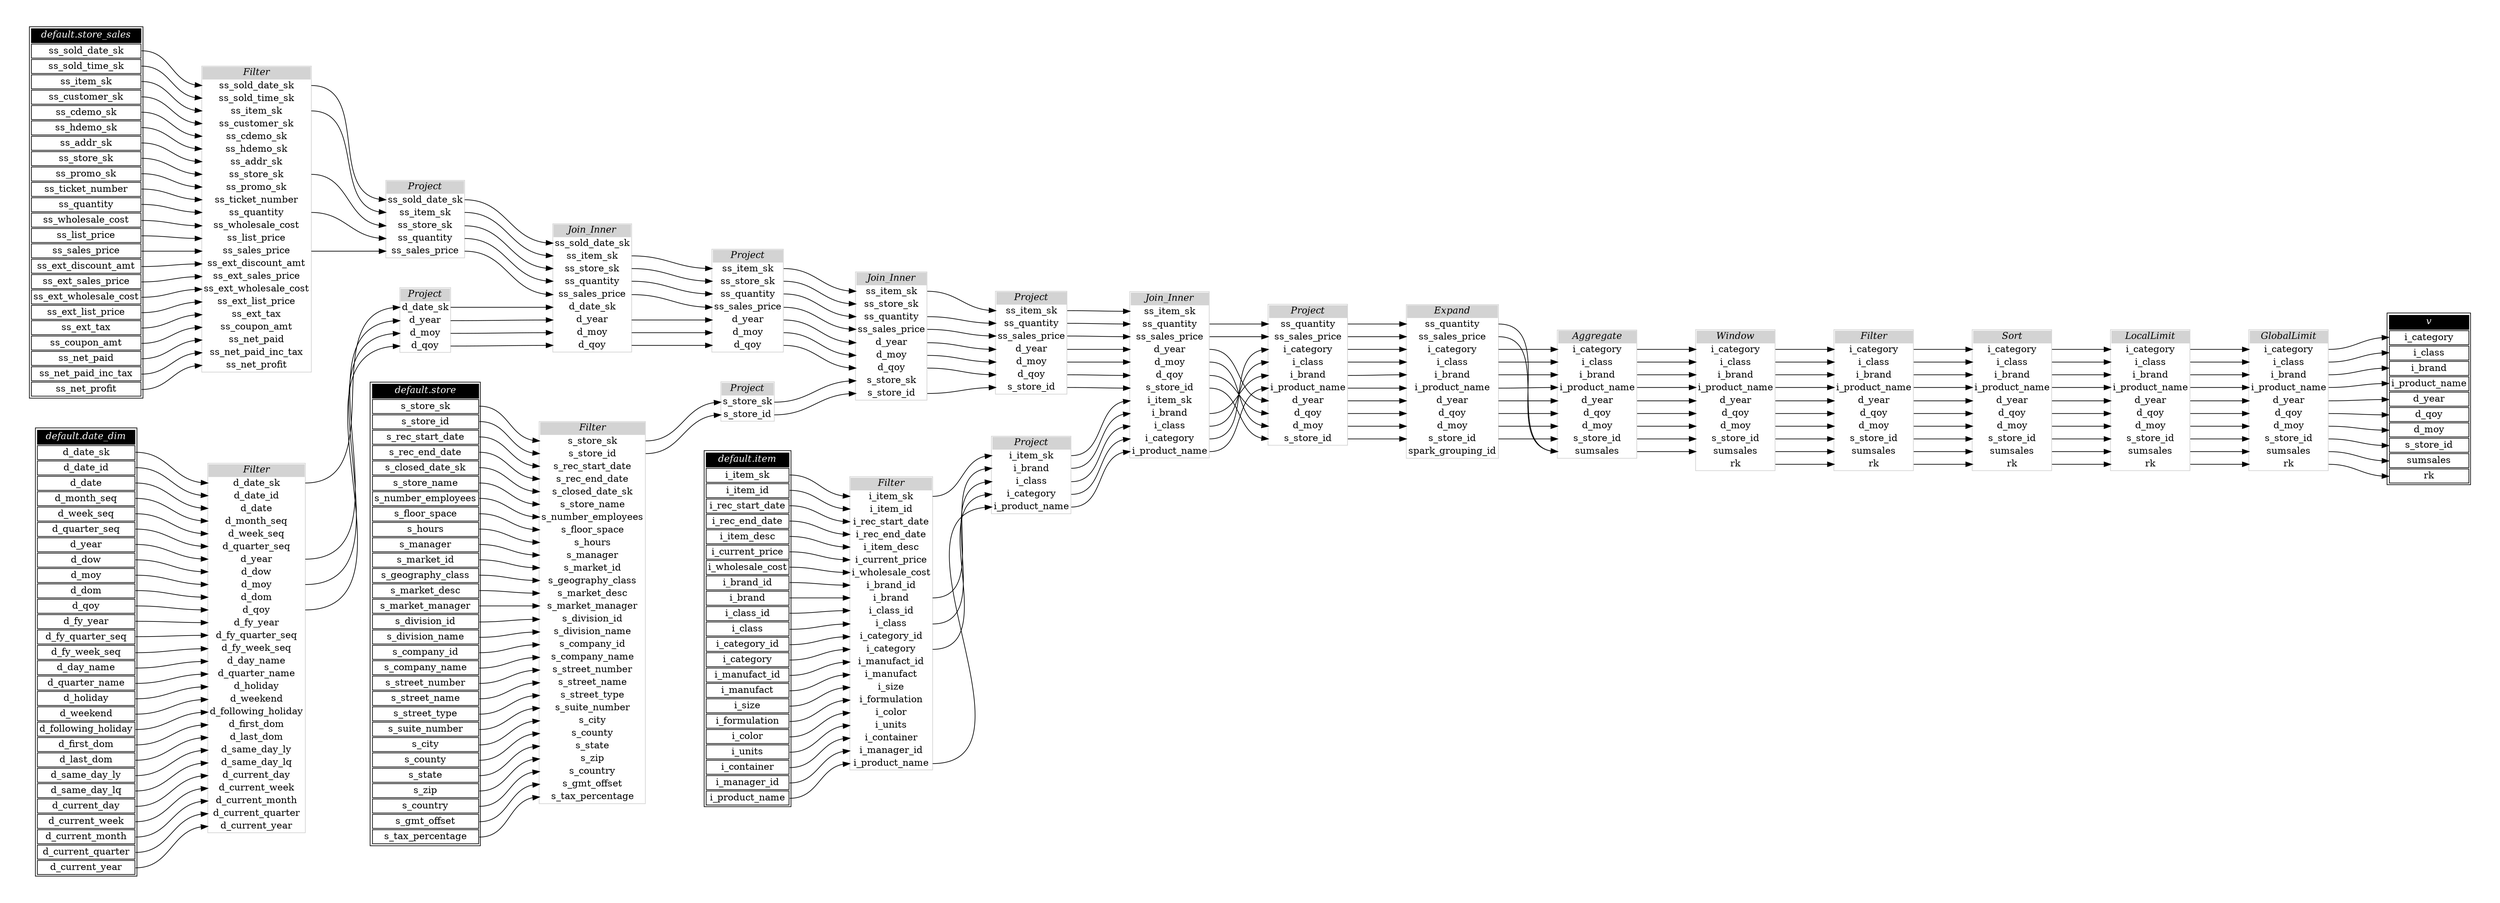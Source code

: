 // Automatically generated by TPCDSFlowTestSuite


digraph {
  graph [pad="0.5" nodesep="0.5" ranksep="1" fontname="Helvetica" rankdir=LR];
  node [shape=plaintext]

  
"Aggregate_d1c2b4d" [label=<
<table color="lightgray" border="1" cellborder="0" cellspacing="0">
  <tr><td bgcolor="lightgray" port="nodeName"><i>Aggregate</i></td></tr>
  <tr><td port="0">i_category</td></tr>
<tr><td port="1">i_class</td></tr>
<tr><td port="2">i_brand</td></tr>
<tr><td port="3">i_product_name</td></tr>
<tr><td port="4">d_year</td></tr>
<tr><td port="5">d_qoy</td></tr>
<tr><td port="6">d_moy</td></tr>
<tr><td port="7">s_store_id</td></tr>
<tr><td port="8">sumsales</td></tr>
</table>>];
     

"Expand_5b0896a" [label=<
<table color="lightgray" border="1" cellborder="0" cellspacing="0">
  <tr><td bgcolor="lightgray" port="nodeName"><i>Expand</i></td></tr>
  <tr><td port="0">ss_quantity</td></tr>
<tr><td port="1">ss_sales_price</td></tr>
<tr><td port="2">i_category</td></tr>
<tr><td port="3">i_class</td></tr>
<tr><td port="4">i_brand</td></tr>
<tr><td port="5">i_product_name</td></tr>
<tr><td port="6">d_year</td></tr>
<tr><td port="7">d_qoy</td></tr>
<tr><td port="8">d_moy</td></tr>
<tr><td port="9">s_store_id</td></tr>
<tr><td port="10">spark_grouping_id</td></tr>
</table>>];
     

"Filter_3bcb34d" [label=<
<table color="lightgray" border="1" cellborder="0" cellspacing="0">
  <tr><td bgcolor="lightgray" port="nodeName"><i>Filter</i></td></tr>
  <tr><td port="0">ss_sold_date_sk</td></tr>
<tr><td port="1">ss_sold_time_sk</td></tr>
<tr><td port="2">ss_item_sk</td></tr>
<tr><td port="3">ss_customer_sk</td></tr>
<tr><td port="4">ss_cdemo_sk</td></tr>
<tr><td port="5">ss_hdemo_sk</td></tr>
<tr><td port="6">ss_addr_sk</td></tr>
<tr><td port="7">ss_store_sk</td></tr>
<tr><td port="8">ss_promo_sk</td></tr>
<tr><td port="9">ss_ticket_number</td></tr>
<tr><td port="10">ss_quantity</td></tr>
<tr><td port="11">ss_wholesale_cost</td></tr>
<tr><td port="12">ss_list_price</td></tr>
<tr><td port="13">ss_sales_price</td></tr>
<tr><td port="14">ss_ext_discount_amt</td></tr>
<tr><td port="15">ss_ext_sales_price</td></tr>
<tr><td port="16">ss_ext_wholesale_cost</td></tr>
<tr><td port="17">ss_ext_list_price</td></tr>
<tr><td port="18">ss_ext_tax</td></tr>
<tr><td port="19">ss_coupon_amt</td></tr>
<tr><td port="20">ss_net_paid</td></tr>
<tr><td port="21">ss_net_paid_inc_tax</td></tr>
<tr><td port="22">ss_net_profit</td></tr>
</table>>];
     

"Filter_7a9e00a" [label=<
<table color="lightgray" border="1" cellborder="0" cellspacing="0">
  <tr><td bgcolor="lightgray" port="nodeName"><i>Filter</i></td></tr>
  <tr><td port="0">i_category</td></tr>
<tr><td port="1">i_class</td></tr>
<tr><td port="2">i_brand</td></tr>
<tr><td port="3">i_product_name</td></tr>
<tr><td port="4">d_year</td></tr>
<tr><td port="5">d_qoy</td></tr>
<tr><td port="6">d_moy</td></tr>
<tr><td port="7">s_store_id</td></tr>
<tr><td port="8">sumsales</td></tr>
<tr><td port="9">rk</td></tr>
</table>>];
     

"Filter_882213a" [label=<
<table color="lightgray" border="1" cellborder="0" cellspacing="0">
  <tr><td bgcolor="lightgray" port="nodeName"><i>Filter</i></td></tr>
  <tr><td port="0">d_date_sk</td></tr>
<tr><td port="1">d_date_id</td></tr>
<tr><td port="2">d_date</td></tr>
<tr><td port="3">d_month_seq</td></tr>
<tr><td port="4">d_week_seq</td></tr>
<tr><td port="5">d_quarter_seq</td></tr>
<tr><td port="6">d_year</td></tr>
<tr><td port="7">d_dow</td></tr>
<tr><td port="8">d_moy</td></tr>
<tr><td port="9">d_dom</td></tr>
<tr><td port="10">d_qoy</td></tr>
<tr><td port="11">d_fy_year</td></tr>
<tr><td port="12">d_fy_quarter_seq</td></tr>
<tr><td port="13">d_fy_week_seq</td></tr>
<tr><td port="14">d_day_name</td></tr>
<tr><td port="15">d_quarter_name</td></tr>
<tr><td port="16">d_holiday</td></tr>
<tr><td port="17">d_weekend</td></tr>
<tr><td port="18">d_following_holiday</td></tr>
<tr><td port="19">d_first_dom</td></tr>
<tr><td port="20">d_last_dom</td></tr>
<tr><td port="21">d_same_day_ly</td></tr>
<tr><td port="22">d_same_day_lq</td></tr>
<tr><td port="23">d_current_day</td></tr>
<tr><td port="24">d_current_week</td></tr>
<tr><td port="25">d_current_month</td></tr>
<tr><td port="26">d_current_quarter</td></tr>
<tr><td port="27">d_current_year</td></tr>
</table>>];
     

"Filter_c952f53" [label=<
<table color="lightgray" border="1" cellborder="0" cellspacing="0">
  <tr><td bgcolor="lightgray" port="nodeName"><i>Filter</i></td></tr>
  <tr><td port="0">i_item_sk</td></tr>
<tr><td port="1">i_item_id</td></tr>
<tr><td port="2">i_rec_start_date</td></tr>
<tr><td port="3">i_rec_end_date</td></tr>
<tr><td port="4">i_item_desc</td></tr>
<tr><td port="5">i_current_price</td></tr>
<tr><td port="6">i_wholesale_cost</td></tr>
<tr><td port="7">i_brand_id</td></tr>
<tr><td port="8">i_brand</td></tr>
<tr><td port="9">i_class_id</td></tr>
<tr><td port="10">i_class</td></tr>
<tr><td port="11">i_category_id</td></tr>
<tr><td port="12">i_category</td></tr>
<tr><td port="13">i_manufact_id</td></tr>
<tr><td port="14">i_manufact</td></tr>
<tr><td port="15">i_size</td></tr>
<tr><td port="16">i_formulation</td></tr>
<tr><td port="17">i_color</td></tr>
<tr><td port="18">i_units</td></tr>
<tr><td port="19">i_container</td></tr>
<tr><td port="20">i_manager_id</td></tr>
<tr><td port="21">i_product_name</td></tr>
</table>>];
     

"Filter_ee46d8b" [label=<
<table color="lightgray" border="1" cellborder="0" cellspacing="0">
  <tr><td bgcolor="lightgray" port="nodeName"><i>Filter</i></td></tr>
  <tr><td port="0">s_store_sk</td></tr>
<tr><td port="1">s_store_id</td></tr>
<tr><td port="2">s_rec_start_date</td></tr>
<tr><td port="3">s_rec_end_date</td></tr>
<tr><td port="4">s_closed_date_sk</td></tr>
<tr><td port="5">s_store_name</td></tr>
<tr><td port="6">s_number_employees</td></tr>
<tr><td port="7">s_floor_space</td></tr>
<tr><td port="8">s_hours</td></tr>
<tr><td port="9">s_manager</td></tr>
<tr><td port="10">s_market_id</td></tr>
<tr><td port="11">s_geography_class</td></tr>
<tr><td port="12">s_market_desc</td></tr>
<tr><td port="13">s_market_manager</td></tr>
<tr><td port="14">s_division_id</td></tr>
<tr><td port="15">s_division_name</td></tr>
<tr><td port="16">s_company_id</td></tr>
<tr><td port="17">s_company_name</td></tr>
<tr><td port="18">s_street_number</td></tr>
<tr><td port="19">s_street_name</td></tr>
<tr><td port="20">s_street_type</td></tr>
<tr><td port="21">s_suite_number</td></tr>
<tr><td port="22">s_city</td></tr>
<tr><td port="23">s_county</td></tr>
<tr><td port="24">s_state</td></tr>
<tr><td port="25">s_zip</td></tr>
<tr><td port="26">s_country</td></tr>
<tr><td port="27">s_gmt_offset</td></tr>
<tr><td port="28">s_tax_percentage</td></tr>
</table>>];
     

"GlobalLimit_4e0ee38" [label=<
<table color="lightgray" border="1" cellborder="0" cellspacing="0">
  <tr><td bgcolor="lightgray" port="nodeName"><i>GlobalLimit</i></td></tr>
  <tr><td port="0">i_category</td></tr>
<tr><td port="1">i_class</td></tr>
<tr><td port="2">i_brand</td></tr>
<tr><td port="3">i_product_name</td></tr>
<tr><td port="4">d_year</td></tr>
<tr><td port="5">d_qoy</td></tr>
<tr><td port="6">d_moy</td></tr>
<tr><td port="7">s_store_id</td></tr>
<tr><td port="8">sumsales</td></tr>
<tr><td port="9">rk</td></tr>
</table>>];
     

"Join_Inner_dd26d3b" [label=<
<table color="lightgray" border="1" cellborder="0" cellspacing="0">
  <tr><td bgcolor="lightgray" port="nodeName"><i>Join_Inner</i></td></tr>
  <tr><td port="0">ss_sold_date_sk</td></tr>
<tr><td port="1">ss_item_sk</td></tr>
<tr><td port="2">ss_store_sk</td></tr>
<tr><td port="3">ss_quantity</td></tr>
<tr><td port="4">ss_sales_price</td></tr>
<tr><td port="5">d_date_sk</td></tr>
<tr><td port="6">d_year</td></tr>
<tr><td port="7">d_moy</td></tr>
<tr><td port="8">d_qoy</td></tr>
</table>>];
     

"Join_Inner_de1f11c" [label=<
<table color="lightgray" border="1" cellborder="0" cellspacing="0">
  <tr><td bgcolor="lightgray" port="nodeName"><i>Join_Inner</i></td></tr>
  <tr><td port="0">ss_item_sk</td></tr>
<tr><td port="1">ss_quantity</td></tr>
<tr><td port="2">ss_sales_price</td></tr>
<tr><td port="3">d_year</td></tr>
<tr><td port="4">d_moy</td></tr>
<tr><td port="5">d_qoy</td></tr>
<tr><td port="6">s_store_id</td></tr>
<tr><td port="7">i_item_sk</td></tr>
<tr><td port="8">i_brand</td></tr>
<tr><td port="9">i_class</td></tr>
<tr><td port="10">i_category</td></tr>
<tr><td port="11">i_product_name</td></tr>
</table>>];
     

"Join_Inner_f185492" [label=<
<table color="lightgray" border="1" cellborder="0" cellspacing="0">
  <tr><td bgcolor="lightgray" port="nodeName"><i>Join_Inner</i></td></tr>
  <tr><td port="0">ss_item_sk</td></tr>
<tr><td port="1">ss_store_sk</td></tr>
<tr><td port="2">ss_quantity</td></tr>
<tr><td port="3">ss_sales_price</td></tr>
<tr><td port="4">d_year</td></tr>
<tr><td port="5">d_moy</td></tr>
<tr><td port="6">d_qoy</td></tr>
<tr><td port="7">s_store_sk</td></tr>
<tr><td port="8">s_store_id</td></tr>
</table>>];
     

"LocalLimit_90124d9" [label=<
<table color="lightgray" border="1" cellborder="0" cellspacing="0">
  <tr><td bgcolor="lightgray" port="nodeName"><i>LocalLimit</i></td></tr>
  <tr><td port="0">i_category</td></tr>
<tr><td port="1">i_class</td></tr>
<tr><td port="2">i_brand</td></tr>
<tr><td port="3">i_product_name</td></tr>
<tr><td port="4">d_year</td></tr>
<tr><td port="5">d_qoy</td></tr>
<tr><td port="6">d_moy</td></tr>
<tr><td port="7">s_store_id</td></tr>
<tr><td port="8">sumsales</td></tr>
<tr><td port="9">rk</td></tr>
</table>>];
     

"Project_0d0930b" [label=<
<table color="lightgray" border="1" cellborder="0" cellspacing="0">
  <tr><td bgcolor="lightgray" port="nodeName"><i>Project</i></td></tr>
  <tr><td port="0">ss_sold_date_sk</td></tr>
<tr><td port="1">ss_item_sk</td></tr>
<tr><td port="2">ss_store_sk</td></tr>
<tr><td port="3">ss_quantity</td></tr>
<tr><td port="4">ss_sales_price</td></tr>
</table>>];
     

"Project_669dfa7" [label=<
<table color="lightgray" border="1" cellborder="0" cellspacing="0">
  <tr><td bgcolor="lightgray" port="nodeName"><i>Project</i></td></tr>
  <tr><td port="0">ss_item_sk</td></tr>
<tr><td port="1">ss_store_sk</td></tr>
<tr><td port="2">ss_quantity</td></tr>
<tr><td port="3">ss_sales_price</td></tr>
<tr><td port="4">d_year</td></tr>
<tr><td port="5">d_moy</td></tr>
<tr><td port="6">d_qoy</td></tr>
</table>>];
     

"Project_90b3af6" [label=<
<table color="lightgray" border="1" cellborder="0" cellspacing="0">
  <tr><td bgcolor="lightgray" port="nodeName"><i>Project</i></td></tr>
  <tr><td port="0">d_date_sk</td></tr>
<tr><td port="1">d_year</td></tr>
<tr><td port="2">d_moy</td></tr>
<tr><td port="3">d_qoy</td></tr>
</table>>];
     

"Project_e440ee1" [label=<
<table color="lightgray" border="1" cellborder="0" cellspacing="0">
  <tr><td bgcolor="lightgray" port="nodeName"><i>Project</i></td></tr>
  <tr><td port="0">s_store_sk</td></tr>
<tr><td port="1">s_store_id</td></tr>
</table>>];
     

"Project_e66af0c" [label=<
<table color="lightgray" border="1" cellborder="0" cellspacing="0">
  <tr><td bgcolor="lightgray" port="nodeName"><i>Project</i></td></tr>
  <tr><td port="0">ss_quantity</td></tr>
<tr><td port="1">ss_sales_price</td></tr>
<tr><td port="2">i_category</td></tr>
<tr><td port="3">i_class</td></tr>
<tr><td port="4">i_brand</td></tr>
<tr><td port="5">i_product_name</td></tr>
<tr><td port="6">d_year</td></tr>
<tr><td port="7">d_qoy</td></tr>
<tr><td port="8">d_moy</td></tr>
<tr><td port="9">s_store_id</td></tr>
</table>>];
     

"Project_e8eeaf7" [label=<
<table color="lightgray" border="1" cellborder="0" cellspacing="0">
  <tr><td bgcolor="lightgray" port="nodeName"><i>Project</i></td></tr>
  <tr><td port="0">i_item_sk</td></tr>
<tr><td port="1">i_brand</td></tr>
<tr><td port="2">i_class</td></tr>
<tr><td port="3">i_category</td></tr>
<tr><td port="4">i_product_name</td></tr>
</table>>];
     

"Project_f59b9cb" [label=<
<table color="lightgray" border="1" cellborder="0" cellspacing="0">
  <tr><td bgcolor="lightgray" port="nodeName"><i>Project</i></td></tr>
  <tr><td port="0">ss_item_sk</td></tr>
<tr><td port="1">ss_quantity</td></tr>
<tr><td port="2">ss_sales_price</td></tr>
<tr><td port="3">d_year</td></tr>
<tr><td port="4">d_moy</td></tr>
<tr><td port="5">d_qoy</td></tr>
<tr><td port="6">s_store_id</td></tr>
</table>>];
     

"Sort_dea5d3e" [label=<
<table color="lightgray" border="1" cellborder="0" cellspacing="0">
  <tr><td bgcolor="lightgray" port="nodeName"><i>Sort</i></td></tr>
  <tr><td port="0">i_category</td></tr>
<tr><td port="1">i_class</td></tr>
<tr><td port="2">i_brand</td></tr>
<tr><td port="3">i_product_name</td></tr>
<tr><td port="4">d_year</td></tr>
<tr><td port="5">d_qoy</td></tr>
<tr><td port="6">d_moy</td></tr>
<tr><td port="7">s_store_id</td></tr>
<tr><td port="8">sumsales</td></tr>
<tr><td port="9">rk</td></tr>
</table>>];
     

"Window_c5081b9" [label=<
<table color="lightgray" border="1" cellborder="0" cellspacing="0">
  <tr><td bgcolor="lightgray" port="nodeName"><i>Window</i></td></tr>
  <tr><td port="0">i_category</td></tr>
<tr><td port="1">i_class</td></tr>
<tr><td port="2">i_brand</td></tr>
<tr><td port="3">i_product_name</td></tr>
<tr><td port="4">d_year</td></tr>
<tr><td port="5">d_qoy</td></tr>
<tr><td port="6">d_moy</td></tr>
<tr><td port="7">s_store_id</td></tr>
<tr><td port="8">sumsales</td></tr>
<tr><td port="9">rk</td></tr>
</table>>];
     

"default.date_dim" [color="black" label=<
<table>
  <tr><td bgcolor="black" port="nodeName"><i><font color="white">default.date_dim</font></i></td></tr>
  <tr><td port="0">d_date_sk</td></tr>
<tr><td port="1">d_date_id</td></tr>
<tr><td port="2">d_date</td></tr>
<tr><td port="3">d_month_seq</td></tr>
<tr><td port="4">d_week_seq</td></tr>
<tr><td port="5">d_quarter_seq</td></tr>
<tr><td port="6">d_year</td></tr>
<tr><td port="7">d_dow</td></tr>
<tr><td port="8">d_moy</td></tr>
<tr><td port="9">d_dom</td></tr>
<tr><td port="10">d_qoy</td></tr>
<tr><td port="11">d_fy_year</td></tr>
<tr><td port="12">d_fy_quarter_seq</td></tr>
<tr><td port="13">d_fy_week_seq</td></tr>
<tr><td port="14">d_day_name</td></tr>
<tr><td port="15">d_quarter_name</td></tr>
<tr><td port="16">d_holiday</td></tr>
<tr><td port="17">d_weekend</td></tr>
<tr><td port="18">d_following_holiday</td></tr>
<tr><td port="19">d_first_dom</td></tr>
<tr><td port="20">d_last_dom</td></tr>
<tr><td port="21">d_same_day_ly</td></tr>
<tr><td port="22">d_same_day_lq</td></tr>
<tr><td port="23">d_current_day</td></tr>
<tr><td port="24">d_current_week</td></tr>
<tr><td port="25">d_current_month</td></tr>
<tr><td port="26">d_current_quarter</td></tr>
<tr><td port="27">d_current_year</td></tr>
</table>>];
     

"default.item" [color="black" label=<
<table>
  <tr><td bgcolor="black" port="nodeName"><i><font color="white">default.item</font></i></td></tr>
  <tr><td port="0">i_item_sk</td></tr>
<tr><td port="1">i_item_id</td></tr>
<tr><td port="2">i_rec_start_date</td></tr>
<tr><td port="3">i_rec_end_date</td></tr>
<tr><td port="4">i_item_desc</td></tr>
<tr><td port="5">i_current_price</td></tr>
<tr><td port="6">i_wholesale_cost</td></tr>
<tr><td port="7">i_brand_id</td></tr>
<tr><td port="8">i_brand</td></tr>
<tr><td port="9">i_class_id</td></tr>
<tr><td port="10">i_class</td></tr>
<tr><td port="11">i_category_id</td></tr>
<tr><td port="12">i_category</td></tr>
<tr><td port="13">i_manufact_id</td></tr>
<tr><td port="14">i_manufact</td></tr>
<tr><td port="15">i_size</td></tr>
<tr><td port="16">i_formulation</td></tr>
<tr><td port="17">i_color</td></tr>
<tr><td port="18">i_units</td></tr>
<tr><td port="19">i_container</td></tr>
<tr><td port="20">i_manager_id</td></tr>
<tr><td port="21">i_product_name</td></tr>
</table>>];
     

"default.store" [color="black" label=<
<table>
  <tr><td bgcolor="black" port="nodeName"><i><font color="white">default.store</font></i></td></tr>
  <tr><td port="0">s_store_sk</td></tr>
<tr><td port="1">s_store_id</td></tr>
<tr><td port="2">s_rec_start_date</td></tr>
<tr><td port="3">s_rec_end_date</td></tr>
<tr><td port="4">s_closed_date_sk</td></tr>
<tr><td port="5">s_store_name</td></tr>
<tr><td port="6">s_number_employees</td></tr>
<tr><td port="7">s_floor_space</td></tr>
<tr><td port="8">s_hours</td></tr>
<tr><td port="9">s_manager</td></tr>
<tr><td port="10">s_market_id</td></tr>
<tr><td port="11">s_geography_class</td></tr>
<tr><td port="12">s_market_desc</td></tr>
<tr><td port="13">s_market_manager</td></tr>
<tr><td port="14">s_division_id</td></tr>
<tr><td port="15">s_division_name</td></tr>
<tr><td port="16">s_company_id</td></tr>
<tr><td port="17">s_company_name</td></tr>
<tr><td port="18">s_street_number</td></tr>
<tr><td port="19">s_street_name</td></tr>
<tr><td port="20">s_street_type</td></tr>
<tr><td port="21">s_suite_number</td></tr>
<tr><td port="22">s_city</td></tr>
<tr><td port="23">s_county</td></tr>
<tr><td port="24">s_state</td></tr>
<tr><td port="25">s_zip</td></tr>
<tr><td port="26">s_country</td></tr>
<tr><td port="27">s_gmt_offset</td></tr>
<tr><td port="28">s_tax_percentage</td></tr>
</table>>];
     

"default.store_sales" [color="black" label=<
<table>
  <tr><td bgcolor="black" port="nodeName"><i><font color="white">default.store_sales</font></i></td></tr>
  <tr><td port="0">ss_sold_date_sk</td></tr>
<tr><td port="1">ss_sold_time_sk</td></tr>
<tr><td port="2">ss_item_sk</td></tr>
<tr><td port="3">ss_customer_sk</td></tr>
<tr><td port="4">ss_cdemo_sk</td></tr>
<tr><td port="5">ss_hdemo_sk</td></tr>
<tr><td port="6">ss_addr_sk</td></tr>
<tr><td port="7">ss_store_sk</td></tr>
<tr><td port="8">ss_promo_sk</td></tr>
<tr><td port="9">ss_ticket_number</td></tr>
<tr><td port="10">ss_quantity</td></tr>
<tr><td port="11">ss_wholesale_cost</td></tr>
<tr><td port="12">ss_list_price</td></tr>
<tr><td port="13">ss_sales_price</td></tr>
<tr><td port="14">ss_ext_discount_amt</td></tr>
<tr><td port="15">ss_ext_sales_price</td></tr>
<tr><td port="16">ss_ext_wholesale_cost</td></tr>
<tr><td port="17">ss_ext_list_price</td></tr>
<tr><td port="18">ss_ext_tax</td></tr>
<tr><td port="19">ss_coupon_amt</td></tr>
<tr><td port="20">ss_net_paid</td></tr>
<tr><td port="21">ss_net_paid_inc_tax</td></tr>
<tr><td port="22">ss_net_profit</td></tr>
</table>>];
     

"v" [color="black" label=<
<table>
  <tr><td bgcolor="black" port="nodeName"><i><font color="white">v</font></i></td></tr>
  <tr><td port="0">i_category</td></tr>
<tr><td port="1">i_class</td></tr>
<tr><td port="2">i_brand</td></tr>
<tr><td port="3">i_product_name</td></tr>
<tr><td port="4">d_year</td></tr>
<tr><td port="5">d_qoy</td></tr>
<tr><td port="6">d_moy</td></tr>
<tr><td port="7">s_store_id</td></tr>
<tr><td port="8">sumsales</td></tr>
<tr><td port="9">rk</td></tr>
</table>>];
     
  "Aggregate_d1c2b4d":0 -> "Window_c5081b9":0;
"Aggregate_d1c2b4d":1 -> "Window_c5081b9":1;
"Aggregate_d1c2b4d":2 -> "Window_c5081b9":2;
"Aggregate_d1c2b4d":3 -> "Window_c5081b9":3;
"Aggregate_d1c2b4d":4 -> "Window_c5081b9":4;
"Aggregate_d1c2b4d":5 -> "Window_c5081b9":5;
"Aggregate_d1c2b4d":6 -> "Window_c5081b9":6;
"Aggregate_d1c2b4d":7 -> "Window_c5081b9":7;
"Aggregate_d1c2b4d":8 -> "Window_c5081b9":8;
"Expand_5b0896a":0 -> "Aggregate_d1c2b4d":8;
"Expand_5b0896a":1 -> "Aggregate_d1c2b4d":8;
"Expand_5b0896a":2 -> "Aggregate_d1c2b4d":0;
"Expand_5b0896a":3 -> "Aggregate_d1c2b4d":1;
"Expand_5b0896a":4 -> "Aggregate_d1c2b4d":2;
"Expand_5b0896a":5 -> "Aggregate_d1c2b4d":3;
"Expand_5b0896a":6 -> "Aggregate_d1c2b4d":4;
"Expand_5b0896a":7 -> "Aggregate_d1c2b4d":5;
"Expand_5b0896a":8 -> "Aggregate_d1c2b4d":6;
"Expand_5b0896a":9 -> "Aggregate_d1c2b4d":7;
"Filter_3bcb34d":0 -> "Project_0d0930b":0;
"Filter_3bcb34d":10 -> "Project_0d0930b":3;
"Filter_3bcb34d":13 -> "Project_0d0930b":4;
"Filter_3bcb34d":2 -> "Project_0d0930b":1;
"Filter_3bcb34d":7 -> "Project_0d0930b":2;
"Filter_7a9e00a":0 -> "Sort_dea5d3e":0;
"Filter_7a9e00a":1 -> "Sort_dea5d3e":1;
"Filter_7a9e00a":2 -> "Sort_dea5d3e":2;
"Filter_7a9e00a":3 -> "Sort_dea5d3e":3;
"Filter_7a9e00a":4 -> "Sort_dea5d3e":4;
"Filter_7a9e00a":5 -> "Sort_dea5d3e":5;
"Filter_7a9e00a":6 -> "Sort_dea5d3e":6;
"Filter_7a9e00a":7 -> "Sort_dea5d3e":7;
"Filter_7a9e00a":8 -> "Sort_dea5d3e":8;
"Filter_7a9e00a":9 -> "Sort_dea5d3e":9;
"Filter_882213a":0 -> "Project_90b3af6":0;
"Filter_882213a":10 -> "Project_90b3af6":3;
"Filter_882213a":6 -> "Project_90b3af6":1;
"Filter_882213a":8 -> "Project_90b3af6":2;
"Filter_c952f53":0 -> "Project_e8eeaf7":0;
"Filter_c952f53":10 -> "Project_e8eeaf7":2;
"Filter_c952f53":12 -> "Project_e8eeaf7":3;
"Filter_c952f53":21 -> "Project_e8eeaf7":4;
"Filter_c952f53":8 -> "Project_e8eeaf7":1;
"Filter_ee46d8b":0 -> "Project_e440ee1":0;
"Filter_ee46d8b":1 -> "Project_e440ee1":1;
"GlobalLimit_4e0ee38":0 -> "v":0;
"GlobalLimit_4e0ee38":1 -> "v":1;
"GlobalLimit_4e0ee38":2 -> "v":2;
"GlobalLimit_4e0ee38":3 -> "v":3;
"GlobalLimit_4e0ee38":4 -> "v":4;
"GlobalLimit_4e0ee38":5 -> "v":5;
"GlobalLimit_4e0ee38":6 -> "v":6;
"GlobalLimit_4e0ee38":7 -> "v":7;
"GlobalLimit_4e0ee38":8 -> "v":8;
"GlobalLimit_4e0ee38":9 -> "v":9;
"Join_Inner_dd26d3b":1 -> "Project_669dfa7":0;
"Join_Inner_dd26d3b":2 -> "Project_669dfa7":1;
"Join_Inner_dd26d3b":3 -> "Project_669dfa7":2;
"Join_Inner_dd26d3b":4 -> "Project_669dfa7":3;
"Join_Inner_dd26d3b":6 -> "Project_669dfa7":4;
"Join_Inner_dd26d3b":7 -> "Project_669dfa7":5;
"Join_Inner_dd26d3b":8 -> "Project_669dfa7":6;
"Join_Inner_de1f11c":1 -> "Project_e66af0c":0;
"Join_Inner_de1f11c":10 -> "Project_e66af0c":2;
"Join_Inner_de1f11c":11 -> "Project_e66af0c":5;
"Join_Inner_de1f11c":2 -> "Project_e66af0c":1;
"Join_Inner_de1f11c":3 -> "Project_e66af0c":6;
"Join_Inner_de1f11c":4 -> "Project_e66af0c":8;
"Join_Inner_de1f11c":5 -> "Project_e66af0c":7;
"Join_Inner_de1f11c":6 -> "Project_e66af0c":9;
"Join_Inner_de1f11c":8 -> "Project_e66af0c":4;
"Join_Inner_de1f11c":9 -> "Project_e66af0c":3;
"Join_Inner_f185492":0 -> "Project_f59b9cb":0;
"Join_Inner_f185492":2 -> "Project_f59b9cb":1;
"Join_Inner_f185492":3 -> "Project_f59b9cb":2;
"Join_Inner_f185492":4 -> "Project_f59b9cb":3;
"Join_Inner_f185492":5 -> "Project_f59b9cb":4;
"Join_Inner_f185492":6 -> "Project_f59b9cb":5;
"Join_Inner_f185492":8 -> "Project_f59b9cb":6;
"LocalLimit_90124d9":0 -> "GlobalLimit_4e0ee38":0;
"LocalLimit_90124d9":1 -> "GlobalLimit_4e0ee38":1;
"LocalLimit_90124d9":2 -> "GlobalLimit_4e0ee38":2;
"LocalLimit_90124d9":3 -> "GlobalLimit_4e0ee38":3;
"LocalLimit_90124d9":4 -> "GlobalLimit_4e0ee38":4;
"LocalLimit_90124d9":5 -> "GlobalLimit_4e0ee38":5;
"LocalLimit_90124d9":6 -> "GlobalLimit_4e0ee38":6;
"LocalLimit_90124d9":7 -> "GlobalLimit_4e0ee38":7;
"LocalLimit_90124d9":8 -> "GlobalLimit_4e0ee38":8;
"LocalLimit_90124d9":9 -> "GlobalLimit_4e0ee38":9;
"Project_0d0930b":0 -> "Join_Inner_dd26d3b":0;
"Project_0d0930b":1 -> "Join_Inner_dd26d3b":1;
"Project_0d0930b":2 -> "Join_Inner_dd26d3b":2;
"Project_0d0930b":3 -> "Join_Inner_dd26d3b":3;
"Project_0d0930b":4 -> "Join_Inner_dd26d3b":4;
"Project_669dfa7":0 -> "Join_Inner_f185492":0;
"Project_669dfa7":1 -> "Join_Inner_f185492":1;
"Project_669dfa7":2 -> "Join_Inner_f185492":2;
"Project_669dfa7":3 -> "Join_Inner_f185492":3;
"Project_669dfa7":4 -> "Join_Inner_f185492":4;
"Project_669dfa7":5 -> "Join_Inner_f185492":5;
"Project_669dfa7":6 -> "Join_Inner_f185492":6;
"Project_90b3af6":0 -> "Join_Inner_dd26d3b":5;
"Project_90b3af6":1 -> "Join_Inner_dd26d3b":6;
"Project_90b3af6":2 -> "Join_Inner_dd26d3b":7;
"Project_90b3af6":3 -> "Join_Inner_dd26d3b":8;
"Project_e440ee1":0 -> "Join_Inner_f185492":7;
"Project_e440ee1":1 -> "Join_Inner_f185492":8;
"Project_e66af0c":0 -> "Expand_5b0896a":0;
"Project_e66af0c":1 -> "Expand_5b0896a":1;
"Project_e66af0c":2 -> "Expand_5b0896a":2;
"Project_e66af0c":3 -> "Expand_5b0896a":3;
"Project_e66af0c":4 -> "Expand_5b0896a":4;
"Project_e66af0c":5 -> "Expand_5b0896a":5;
"Project_e66af0c":6 -> "Expand_5b0896a":6;
"Project_e66af0c":7 -> "Expand_5b0896a":7;
"Project_e66af0c":8 -> "Expand_5b0896a":8;
"Project_e66af0c":9 -> "Expand_5b0896a":9;
"Project_e8eeaf7":0 -> "Join_Inner_de1f11c":7;
"Project_e8eeaf7":1 -> "Join_Inner_de1f11c":8;
"Project_e8eeaf7":2 -> "Join_Inner_de1f11c":9;
"Project_e8eeaf7":3 -> "Join_Inner_de1f11c":10;
"Project_e8eeaf7":4 -> "Join_Inner_de1f11c":11;
"Project_f59b9cb":0 -> "Join_Inner_de1f11c":0;
"Project_f59b9cb":1 -> "Join_Inner_de1f11c":1;
"Project_f59b9cb":2 -> "Join_Inner_de1f11c":2;
"Project_f59b9cb":3 -> "Join_Inner_de1f11c":3;
"Project_f59b9cb":4 -> "Join_Inner_de1f11c":4;
"Project_f59b9cb":5 -> "Join_Inner_de1f11c":5;
"Project_f59b9cb":6 -> "Join_Inner_de1f11c":6;
"Sort_dea5d3e":0 -> "LocalLimit_90124d9":0;
"Sort_dea5d3e":1 -> "LocalLimit_90124d9":1;
"Sort_dea5d3e":2 -> "LocalLimit_90124d9":2;
"Sort_dea5d3e":3 -> "LocalLimit_90124d9":3;
"Sort_dea5d3e":4 -> "LocalLimit_90124d9":4;
"Sort_dea5d3e":5 -> "LocalLimit_90124d9":5;
"Sort_dea5d3e":6 -> "LocalLimit_90124d9":6;
"Sort_dea5d3e":7 -> "LocalLimit_90124d9":7;
"Sort_dea5d3e":8 -> "LocalLimit_90124d9":8;
"Sort_dea5d3e":9 -> "LocalLimit_90124d9":9;
"Window_c5081b9":0 -> "Filter_7a9e00a":0;
"Window_c5081b9":1 -> "Filter_7a9e00a":1;
"Window_c5081b9":2 -> "Filter_7a9e00a":2;
"Window_c5081b9":3 -> "Filter_7a9e00a":3;
"Window_c5081b9":4 -> "Filter_7a9e00a":4;
"Window_c5081b9":5 -> "Filter_7a9e00a":5;
"Window_c5081b9":6 -> "Filter_7a9e00a":6;
"Window_c5081b9":7 -> "Filter_7a9e00a":7;
"Window_c5081b9":8 -> "Filter_7a9e00a":8;
"Window_c5081b9":9 -> "Filter_7a9e00a":9;
"default.date_dim":0 -> "Filter_882213a":0;
"default.date_dim":1 -> "Filter_882213a":1;
"default.date_dim":10 -> "Filter_882213a":10;
"default.date_dim":11 -> "Filter_882213a":11;
"default.date_dim":12 -> "Filter_882213a":12;
"default.date_dim":13 -> "Filter_882213a":13;
"default.date_dim":14 -> "Filter_882213a":14;
"default.date_dim":15 -> "Filter_882213a":15;
"default.date_dim":16 -> "Filter_882213a":16;
"default.date_dim":17 -> "Filter_882213a":17;
"default.date_dim":18 -> "Filter_882213a":18;
"default.date_dim":19 -> "Filter_882213a":19;
"default.date_dim":2 -> "Filter_882213a":2;
"default.date_dim":20 -> "Filter_882213a":20;
"default.date_dim":21 -> "Filter_882213a":21;
"default.date_dim":22 -> "Filter_882213a":22;
"default.date_dim":23 -> "Filter_882213a":23;
"default.date_dim":24 -> "Filter_882213a":24;
"default.date_dim":25 -> "Filter_882213a":25;
"default.date_dim":26 -> "Filter_882213a":26;
"default.date_dim":27 -> "Filter_882213a":27;
"default.date_dim":3 -> "Filter_882213a":3;
"default.date_dim":4 -> "Filter_882213a":4;
"default.date_dim":5 -> "Filter_882213a":5;
"default.date_dim":6 -> "Filter_882213a":6;
"default.date_dim":7 -> "Filter_882213a":7;
"default.date_dim":8 -> "Filter_882213a":8;
"default.date_dim":9 -> "Filter_882213a":9;
"default.item":0 -> "Filter_c952f53":0;
"default.item":1 -> "Filter_c952f53":1;
"default.item":10 -> "Filter_c952f53":10;
"default.item":11 -> "Filter_c952f53":11;
"default.item":12 -> "Filter_c952f53":12;
"default.item":13 -> "Filter_c952f53":13;
"default.item":14 -> "Filter_c952f53":14;
"default.item":15 -> "Filter_c952f53":15;
"default.item":16 -> "Filter_c952f53":16;
"default.item":17 -> "Filter_c952f53":17;
"default.item":18 -> "Filter_c952f53":18;
"default.item":19 -> "Filter_c952f53":19;
"default.item":2 -> "Filter_c952f53":2;
"default.item":20 -> "Filter_c952f53":20;
"default.item":21 -> "Filter_c952f53":21;
"default.item":3 -> "Filter_c952f53":3;
"default.item":4 -> "Filter_c952f53":4;
"default.item":5 -> "Filter_c952f53":5;
"default.item":6 -> "Filter_c952f53":6;
"default.item":7 -> "Filter_c952f53":7;
"default.item":8 -> "Filter_c952f53":8;
"default.item":9 -> "Filter_c952f53":9;
"default.store":0 -> "Filter_ee46d8b":0;
"default.store":1 -> "Filter_ee46d8b":1;
"default.store":10 -> "Filter_ee46d8b":10;
"default.store":11 -> "Filter_ee46d8b":11;
"default.store":12 -> "Filter_ee46d8b":12;
"default.store":13 -> "Filter_ee46d8b":13;
"default.store":14 -> "Filter_ee46d8b":14;
"default.store":15 -> "Filter_ee46d8b":15;
"default.store":16 -> "Filter_ee46d8b":16;
"default.store":17 -> "Filter_ee46d8b":17;
"default.store":18 -> "Filter_ee46d8b":18;
"default.store":19 -> "Filter_ee46d8b":19;
"default.store":2 -> "Filter_ee46d8b":2;
"default.store":20 -> "Filter_ee46d8b":20;
"default.store":21 -> "Filter_ee46d8b":21;
"default.store":22 -> "Filter_ee46d8b":22;
"default.store":23 -> "Filter_ee46d8b":23;
"default.store":24 -> "Filter_ee46d8b":24;
"default.store":25 -> "Filter_ee46d8b":25;
"default.store":26 -> "Filter_ee46d8b":26;
"default.store":27 -> "Filter_ee46d8b":27;
"default.store":28 -> "Filter_ee46d8b":28;
"default.store":3 -> "Filter_ee46d8b":3;
"default.store":4 -> "Filter_ee46d8b":4;
"default.store":5 -> "Filter_ee46d8b":5;
"default.store":6 -> "Filter_ee46d8b":6;
"default.store":7 -> "Filter_ee46d8b":7;
"default.store":8 -> "Filter_ee46d8b":8;
"default.store":9 -> "Filter_ee46d8b":9;
"default.store_sales":0 -> "Filter_3bcb34d":0;
"default.store_sales":1 -> "Filter_3bcb34d":1;
"default.store_sales":10 -> "Filter_3bcb34d":10;
"default.store_sales":11 -> "Filter_3bcb34d":11;
"default.store_sales":12 -> "Filter_3bcb34d":12;
"default.store_sales":13 -> "Filter_3bcb34d":13;
"default.store_sales":14 -> "Filter_3bcb34d":14;
"default.store_sales":15 -> "Filter_3bcb34d":15;
"default.store_sales":16 -> "Filter_3bcb34d":16;
"default.store_sales":17 -> "Filter_3bcb34d":17;
"default.store_sales":18 -> "Filter_3bcb34d":18;
"default.store_sales":19 -> "Filter_3bcb34d":19;
"default.store_sales":2 -> "Filter_3bcb34d":2;
"default.store_sales":20 -> "Filter_3bcb34d":20;
"default.store_sales":21 -> "Filter_3bcb34d":21;
"default.store_sales":22 -> "Filter_3bcb34d":22;
"default.store_sales":3 -> "Filter_3bcb34d":3;
"default.store_sales":4 -> "Filter_3bcb34d":4;
"default.store_sales":5 -> "Filter_3bcb34d":5;
"default.store_sales":6 -> "Filter_3bcb34d":6;
"default.store_sales":7 -> "Filter_3bcb34d":7;
"default.store_sales":8 -> "Filter_3bcb34d":8;
"default.store_sales":9 -> "Filter_3bcb34d":9;
}
       